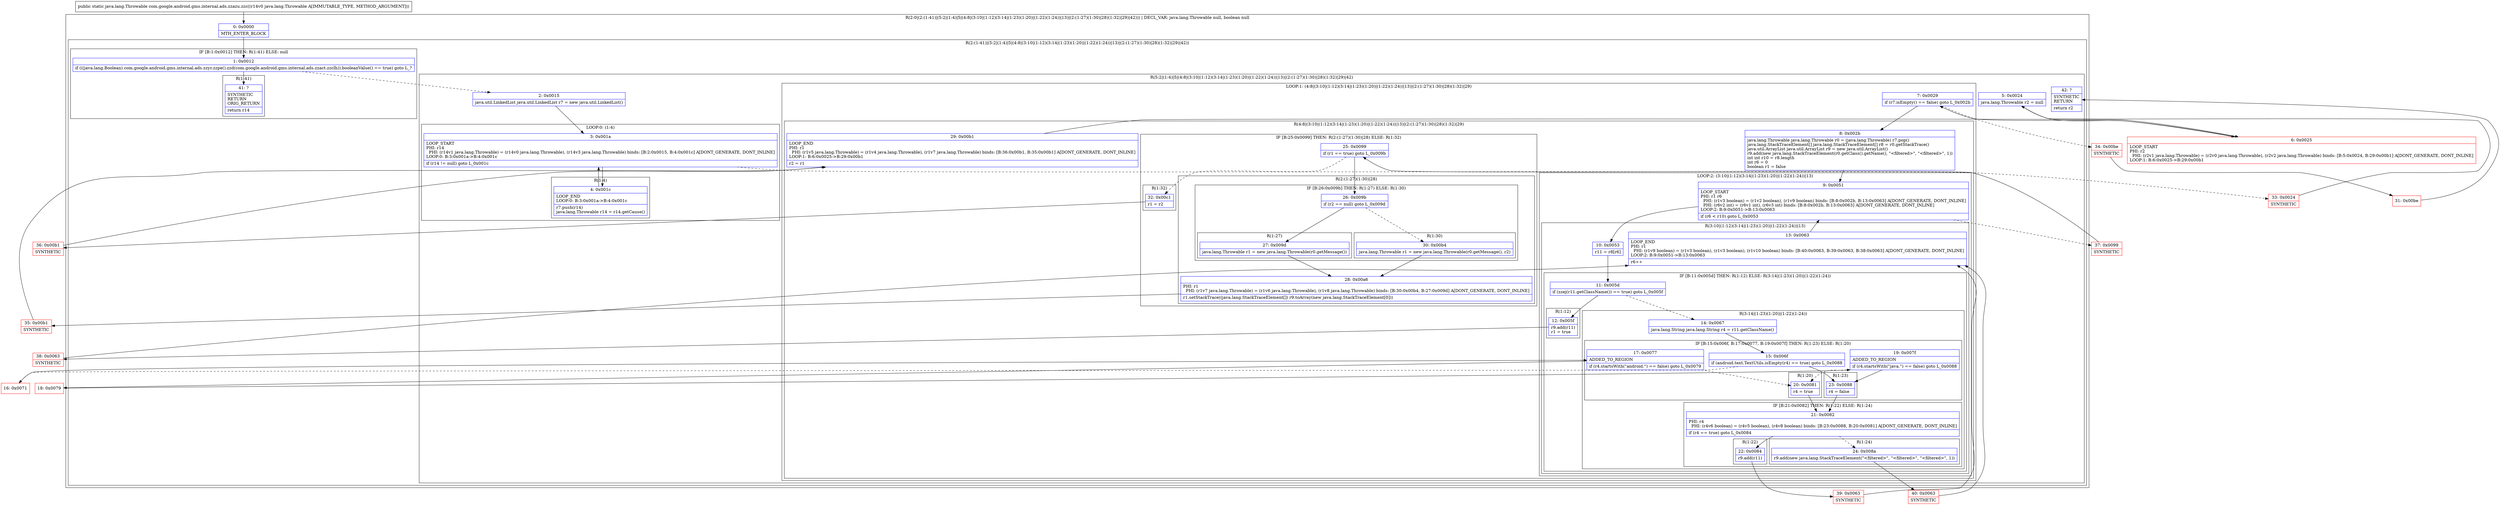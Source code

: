 digraph "CFG forcom.google.android.gms.internal.ads.zzazu.zzc(Ljava\/lang\/Throwable;)Ljava\/lang\/Throwable;" {
subgraph cluster_Region_1702410921 {
label = "R(2:0|(2:(1:41)|(5:2|(1:4)|5|(4:8|(3:10|(1:12)(3:14|(1:23)(1:20)|(1:22)(1:24))|13)|(2:(1:27)(1:30)|28)(1:32)|29)|42))) | DECL_VAR: java.lang.Throwable null, boolean null\l";
node [shape=record,color=blue];
Node_0 [shape=record,label="{0\:\ 0x0000|MTH_ENTER_BLOCK\l}"];
subgraph cluster_Region_1750040423 {
label = "R(2:(1:41)|(5:2|(1:4)|5|(4:8|(3:10|(1:12)(3:14|(1:23)(1:20)|(1:22)(1:24))|13)|(2:(1:27)(1:30)|28)(1:32)|29)|42))";
node [shape=record,color=blue];
subgraph cluster_IfRegion_1751208549 {
label = "IF [B:1:0x0012] THEN: R(1:41) ELSE: null";
node [shape=record,color=blue];
Node_1 [shape=record,label="{1\:\ 0x0012|if (((java.lang.Boolean) com.google.android.gms.internal.ads.zzyr.zzpe().zzd(com.google.android.gms.internal.ads.zzact.zzclh)).booleanValue() == true) goto L_?\l}"];
subgraph cluster_Region_1924183662 {
label = "R(1:41)";
node [shape=record,color=blue];
Node_41 [shape=record,label="{41\:\ ?|SYNTHETIC\lRETURN\lORIG_RETURN\l|return r14\l}"];
}
}
subgraph cluster_Region_743272051 {
label = "R(5:2|(1:4)|5|(4:8|(3:10|(1:12)(3:14|(1:23)(1:20)|(1:22)(1:24))|13)|(2:(1:27)(1:30)|28)(1:32)|29)|42)";
node [shape=record,color=blue];
Node_2 [shape=record,label="{2\:\ 0x0015|java.util.LinkedList java.util.LinkedList r7 = new java.util.LinkedList()\l}"];
subgraph cluster_LoopRegion_1379788643 {
label = "LOOP:0: (1:4)";
node [shape=record,color=blue];
Node_3 [shape=record,label="{3\:\ 0x001a|LOOP_START\lPHI: r14 \l  PHI: (r14v1 java.lang.Throwable) = (r14v0 java.lang.Throwable), (r14v3 java.lang.Throwable) binds: [B:2:0x0015, B:4:0x001c] A[DONT_GENERATE, DONT_INLINE]\lLOOP:0: B:3:0x001a\-\>B:4:0x001c\l|if (r14 != null) goto L_0x001c\l}"];
subgraph cluster_Region_1639237552 {
label = "R(1:4)";
node [shape=record,color=blue];
Node_4 [shape=record,label="{4\:\ 0x001c|LOOP_END\lLOOP:0: B:3:0x001a\-\>B:4:0x001c\l|r7.push(r14)\ljava.lang.Throwable r14 = r14.getCause()\l}"];
}
}
Node_5 [shape=record,label="{5\:\ 0x0024|java.lang.Throwable r2 = null\l}"];
subgraph cluster_LoopRegion_892794891 {
label = "LOOP:1: (4:8|(3:10|(1:12)(3:14|(1:23)(1:20)|(1:22)(1:24))|13)|(2:(1:27)(1:30)|28)(1:32)|29)";
node [shape=record,color=blue];
Node_7 [shape=record,label="{7\:\ 0x0029|if (r7.isEmpty() == false) goto L_0x002b\l}"];
subgraph cluster_Region_2079158232 {
label = "R(4:8|(3:10|(1:12)(3:14|(1:23)(1:20)|(1:22)(1:24))|13)|(2:(1:27)(1:30)|28)(1:32)|29)";
node [shape=record,color=blue];
Node_8 [shape=record,label="{8\:\ 0x002b|java.lang.Throwable java.lang.Throwable r0 = (java.lang.Throwable) r7.pop()\ljava.lang.StackTraceElement[] java.lang.StackTraceElement[] r8 = r0.getStackTrace()\ljava.util.ArrayList java.util.ArrayList r9 = new java.util.ArrayList()\lr9.add(new java.lang.StackTraceElement(r0.getClass().getName(), \"\<filtered\>\", \"\<filtered\>\", 1))\lint int r10 = r8.length\lint r6 = 0\lboolean r1 = false\l}"];
subgraph cluster_LoopRegion_1100619268 {
label = "LOOP:2: (3:10|(1:12)(3:14|(1:23)(1:20)|(1:22)(1:24))|13)";
node [shape=record,color=blue];
Node_9 [shape=record,label="{9\:\ 0x0051|LOOP_START\lPHI: r1 r6 \l  PHI: (r1v3 boolean) = (r1v2 boolean), (r1v9 boolean) binds: [B:8:0x002b, B:13:0x0063] A[DONT_GENERATE, DONT_INLINE]\l  PHI: (r6v2 int) = (r6v1 int), (r6v3 int) binds: [B:8:0x002b, B:13:0x0063] A[DONT_GENERATE, DONT_INLINE]\lLOOP:2: B:9:0x0051\-\>B:13:0x0063\l|if (r6 \< r10) goto L_0x0053\l}"];
subgraph cluster_Region_1893825386 {
label = "R(3:10|(1:12)(3:14|(1:23)(1:20)|(1:22)(1:24))|13)";
node [shape=record,color=blue];
Node_10 [shape=record,label="{10\:\ 0x0053|r11 = r8[r6]\l}"];
subgraph cluster_IfRegion_587898408 {
label = "IF [B:11:0x005d] THEN: R(1:12) ELSE: R(3:14|(1:23)(1:20)|(1:22)(1:24))";
node [shape=record,color=blue];
Node_11 [shape=record,label="{11\:\ 0x005d|if (zzej(r11.getClassName()) == true) goto L_0x005f\l}"];
subgraph cluster_Region_1478061178 {
label = "R(1:12)";
node [shape=record,color=blue];
Node_12 [shape=record,label="{12\:\ 0x005f|r9.add(r11)\lr1 = true\l}"];
}
subgraph cluster_Region_892952909 {
label = "R(3:14|(1:23)(1:20)|(1:22)(1:24))";
node [shape=record,color=blue];
Node_14 [shape=record,label="{14\:\ 0x0067|java.lang.String java.lang.String r4 = r11.getClassName()\l}"];
subgraph cluster_IfRegion_781696402 {
label = "IF [B:15:0x006f, B:17:0x0077, B:19:0x007f] THEN: R(1:23) ELSE: R(1:20)";
node [shape=record,color=blue];
Node_15 [shape=record,label="{15\:\ 0x006f|if (android.text.TextUtils.isEmpty(r4) == true) goto L_0x0088\l}"];
Node_17 [shape=record,label="{17\:\ 0x0077|ADDED_TO_REGION\l|if (r4.startsWith(\"android.\") == false) goto L_0x0079\l}"];
Node_19 [shape=record,label="{19\:\ 0x007f|ADDED_TO_REGION\l|if (r4.startsWith(\"java.\") == false) goto L_0x0088\l}"];
subgraph cluster_Region_1179706307 {
label = "R(1:23)";
node [shape=record,color=blue];
Node_23 [shape=record,label="{23\:\ 0x0088|r4 = false\l}"];
}
subgraph cluster_Region_1933540926 {
label = "R(1:20)";
node [shape=record,color=blue];
Node_20 [shape=record,label="{20\:\ 0x0081|r4 = true\l}"];
}
}
subgraph cluster_IfRegion_1425956833 {
label = "IF [B:21:0x0082] THEN: R(1:22) ELSE: R(1:24)";
node [shape=record,color=blue];
Node_21 [shape=record,label="{21\:\ 0x0082|PHI: r4 \l  PHI: (r4v6 boolean) = (r4v5 boolean), (r4v8 boolean) binds: [B:23:0x0088, B:20:0x0081] A[DONT_GENERATE, DONT_INLINE]\l|if (r4 == true) goto L_0x0084\l}"];
subgraph cluster_Region_1350274540 {
label = "R(1:22)";
node [shape=record,color=blue];
Node_22 [shape=record,label="{22\:\ 0x0084|r9.add(r11)\l}"];
}
subgraph cluster_Region_1367955351 {
label = "R(1:24)";
node [shape=record,color=blue];
Node_24 [shape=record,label="{24\:\ 0x008a|r9.add(new java.lang.StackTraceElement(\"\<filtered\>\", \"\<filtered\>\", \"\<filtered\>\", 1))\l}"];
}
}
}
}
Node_13 [shape=record,label="{13\:\ 0x0063|LOOP_END\lPHI: r1 \l  PHI: (r1v9 boolean) = (r1v3 boolean), (r1v3 boolean), (r1v10 boolean) binds: [B:40:0x0063, B:39:0x0063, B:38:0x0063] A[DONT_GENERATE, DONT_INLINE]\lLOOP:2: B:9:0x0051\-\>B:13:0x0063\l|r6++\l}"];
}
}
subgraph cluster_IfRegion_966889336 {
label = "IF [B:25:0x0099] THEN: R(2:(1:27)(1:30)|28) ELSE: R(1:32)";
node [shape=record,color=blue];
Node_25 [shape=record,label="{25\:\ 0x0099|if (r1 == true) goto L_0x009b\l}"];
subgraph cluster_Region_717774055 {
label = "R(2:(1:27)(1:30)|28)";
node [shape=record,color=blue];
subgraph cluster_IfRegion_1016375328 {
label = "IF [B:26:0x009b] THEN: R(1:27) ELSE: R(1:30)";
node [shape=record,color=blue];
Node_26 [shape=record,label="{26\:\ 0x009b|if (r2 == null) goto L_0x009d\l}"];
subgraph cluster_Region_1772952535 {
label = "R(1:27)";
node [shape=record,color=blue];
Node_27 [shape=record,label="{27\:\ 0x009d|java.lang.Throwable r1 = new java.lang.Throwable(r0.getMessage())\l}"];
}
subgraph cluster_Region_2069520709 {
label = "R(1:30)";
node [shape=record,color=blue];
Node_30 [shape=record,label="{30\:\ 0x00b4|java.lang.Throwable r1 = new java.lang.Throwable(r0.getMessage(), r2)\l}"];
}
}
Node_28 [shape=record,label="{28\:\ 0x00a6|PHI: r1 \l  PHI: (r1v7 java.lang.Throwable) = (r1v6 java.lang.Throwable), (r1v8 java.lang.Throwable) binds: [B:30:0x00b4, B:27:0x009d] A[DONT_GENERATE, DONT_INLINE]\l|r1.setStackTrace((java.lang.StackTraceElement[]) r9.toArray(new java.lang.StackTraceElement[0]))\l}"];
}
subgraph cluster_Region_2033072261 {
label = "R(1:32)";
node [shape=record,color=blue];
Node_32 [shape=record,label="{32\:\ 0x00c1|r1 = r2\l}"];
}
}
Node_29 [shape=record,label="{29\:\ 0x00b1|LOOP_END\lPHI: r1 \l  PHI: (r1v5 java.lang.Throwable) = (r1v4 java.lang.Throwable), (r1v7 java.lang.Throwable) binds: [B:36:0x00b1, B:35:0x00b1] A[DONT_GENERATE, DONT_INLINE]\lLOOP:1: B:6:0x0025\-\>B:29:0x00b1\l|r2 = r1\l}"];
}
}
Node_42 [shape=record,label="{42\:\ ?|SYNTHETIC\lRETURN\l|return r2\l}"];
}
}
}
Node_6 [shape=record,color=red,label="{6\:\ 0x0025|LOOP_START\lPHI: r2 \l  PHI: (r2v1 java.lang.Throwable) = (r2v0 java.lang.Throwable), (r2v2 java.lang.Throwable) binds: [B:5:0x0024, B:29:0x00b1] A[DONT_GENERATE, DONT_INLINE]\lLOOP:1: B:6:0x0025\-\>B:29:0x00b1\l}"];
Node_16 [shape=record,color=red,label="{16\:\ 0x0071}"];
Node_18 [shape=record,color=red,label="{18\:\ 0x0079}"];
Node_31 [shape=record,color=red,label="{31\:\ 0x00be}"];
Node_33 [shape=record,color=red,label="{33\:\ 0x0024|SYNTHETIC\l}"];
Node_34 [shape=record,color=red,label="{34\:\ 0x00be|SYNTHETIC\l}"];
Node_35 [shape=record,color=red,label="{35\:\ 0x00b1|SYNTHETIC\l}"];
Node_36 [shape=record,color=red,label="{36\:\ 0x00b1|SYNTHETIC\l}"];
Node_37 [shape=record,color=red,label="{37\:\ 0x0099|SYNTHETIC\l}"];
Node_38 [shape=record,color=red,label="{38\:\ 0x0063|SYNTHETIC\l}"];
Node_39 [shape=record,color=red,label="{39\:\ 0x0063|SYNTHETIC\l}"];
Node_40 [shape=record,color=red,label="{40\:\ 0x0063|SYNTHETIC\l}"];
MethodNode[shape=record,label="{public static java.lang.Throwable com.google.android.gms.internal.ads.zzazu.zzc((r14v0 java.lang.Throwable A[IMMUTABLE_TYPE, METHOD_ARGUMENT])) }"];
MethodNode -> Node_0;
Node_0 -> Node_1;
Node_1 -> Node_2[style=dashed];
Node_1 -> Node_41;
Node_2 -> Node_3;
Node_3 -> Node_4;
Node_3 -> Node_33[style=dashed];
Node_4 -> Node_3;
Node_5 -> Node_6;
Node_7 -> Node_8;
Node_7 -> Node_34[style=dashed];
Node_8 -> Node_9;
Node_9 -> Node_10;
Node_9 -> Node_37[style=dashed];
Node_10 -> Node_11;
Node_11 -> Node_12;
Node_11 -> Node_14[style=dashed];
Node_12 -> Node_38;
Node_14 -> Node_15;
Node_15 -> Node_16[style=dashed];
Node_15 -> Node_23;
Node_17 -> Node_18;
Node_17 -> Node_20[style=dashed];
Node_19 -> Node_20[style=dashed];
Node_19 -> Node_23;
Node_23 -> Node_21;
Node_20 -> Node_21;
Node_21 -> Node_22;
Node_21 -> Node_24[style=dashed];
Node_22 -> Node_39;
Node_24 -> Node_40;
Node_13 -> Node_9;
Node_25 -> Node_26;
Node_25 -> Node_32[style=dashed];
Node_26 -> Node_27;
Node_26 -> Node_30[style=dashed];
Node_27 -> Node_28;
Node_30 -> Node_28;
Node_28 -> Node_35;
Node_32 -> Node_36;
Node_29 -> Node_6;
Node_6 -> Node_7;
Node_16 -> Node_17;
Node_18 -> Node_19;
Node_31 -> Node_42;
Node_33 -> Node_5;
Node_34 -> Node_31;
Node_35 -> Node_29;
Node_36 -> Node_29;
Node_37 -> Node_25;
Node_38 -> Node_13;
Node_39 -> Node_13;
Node_40 -> Node_13;
}

